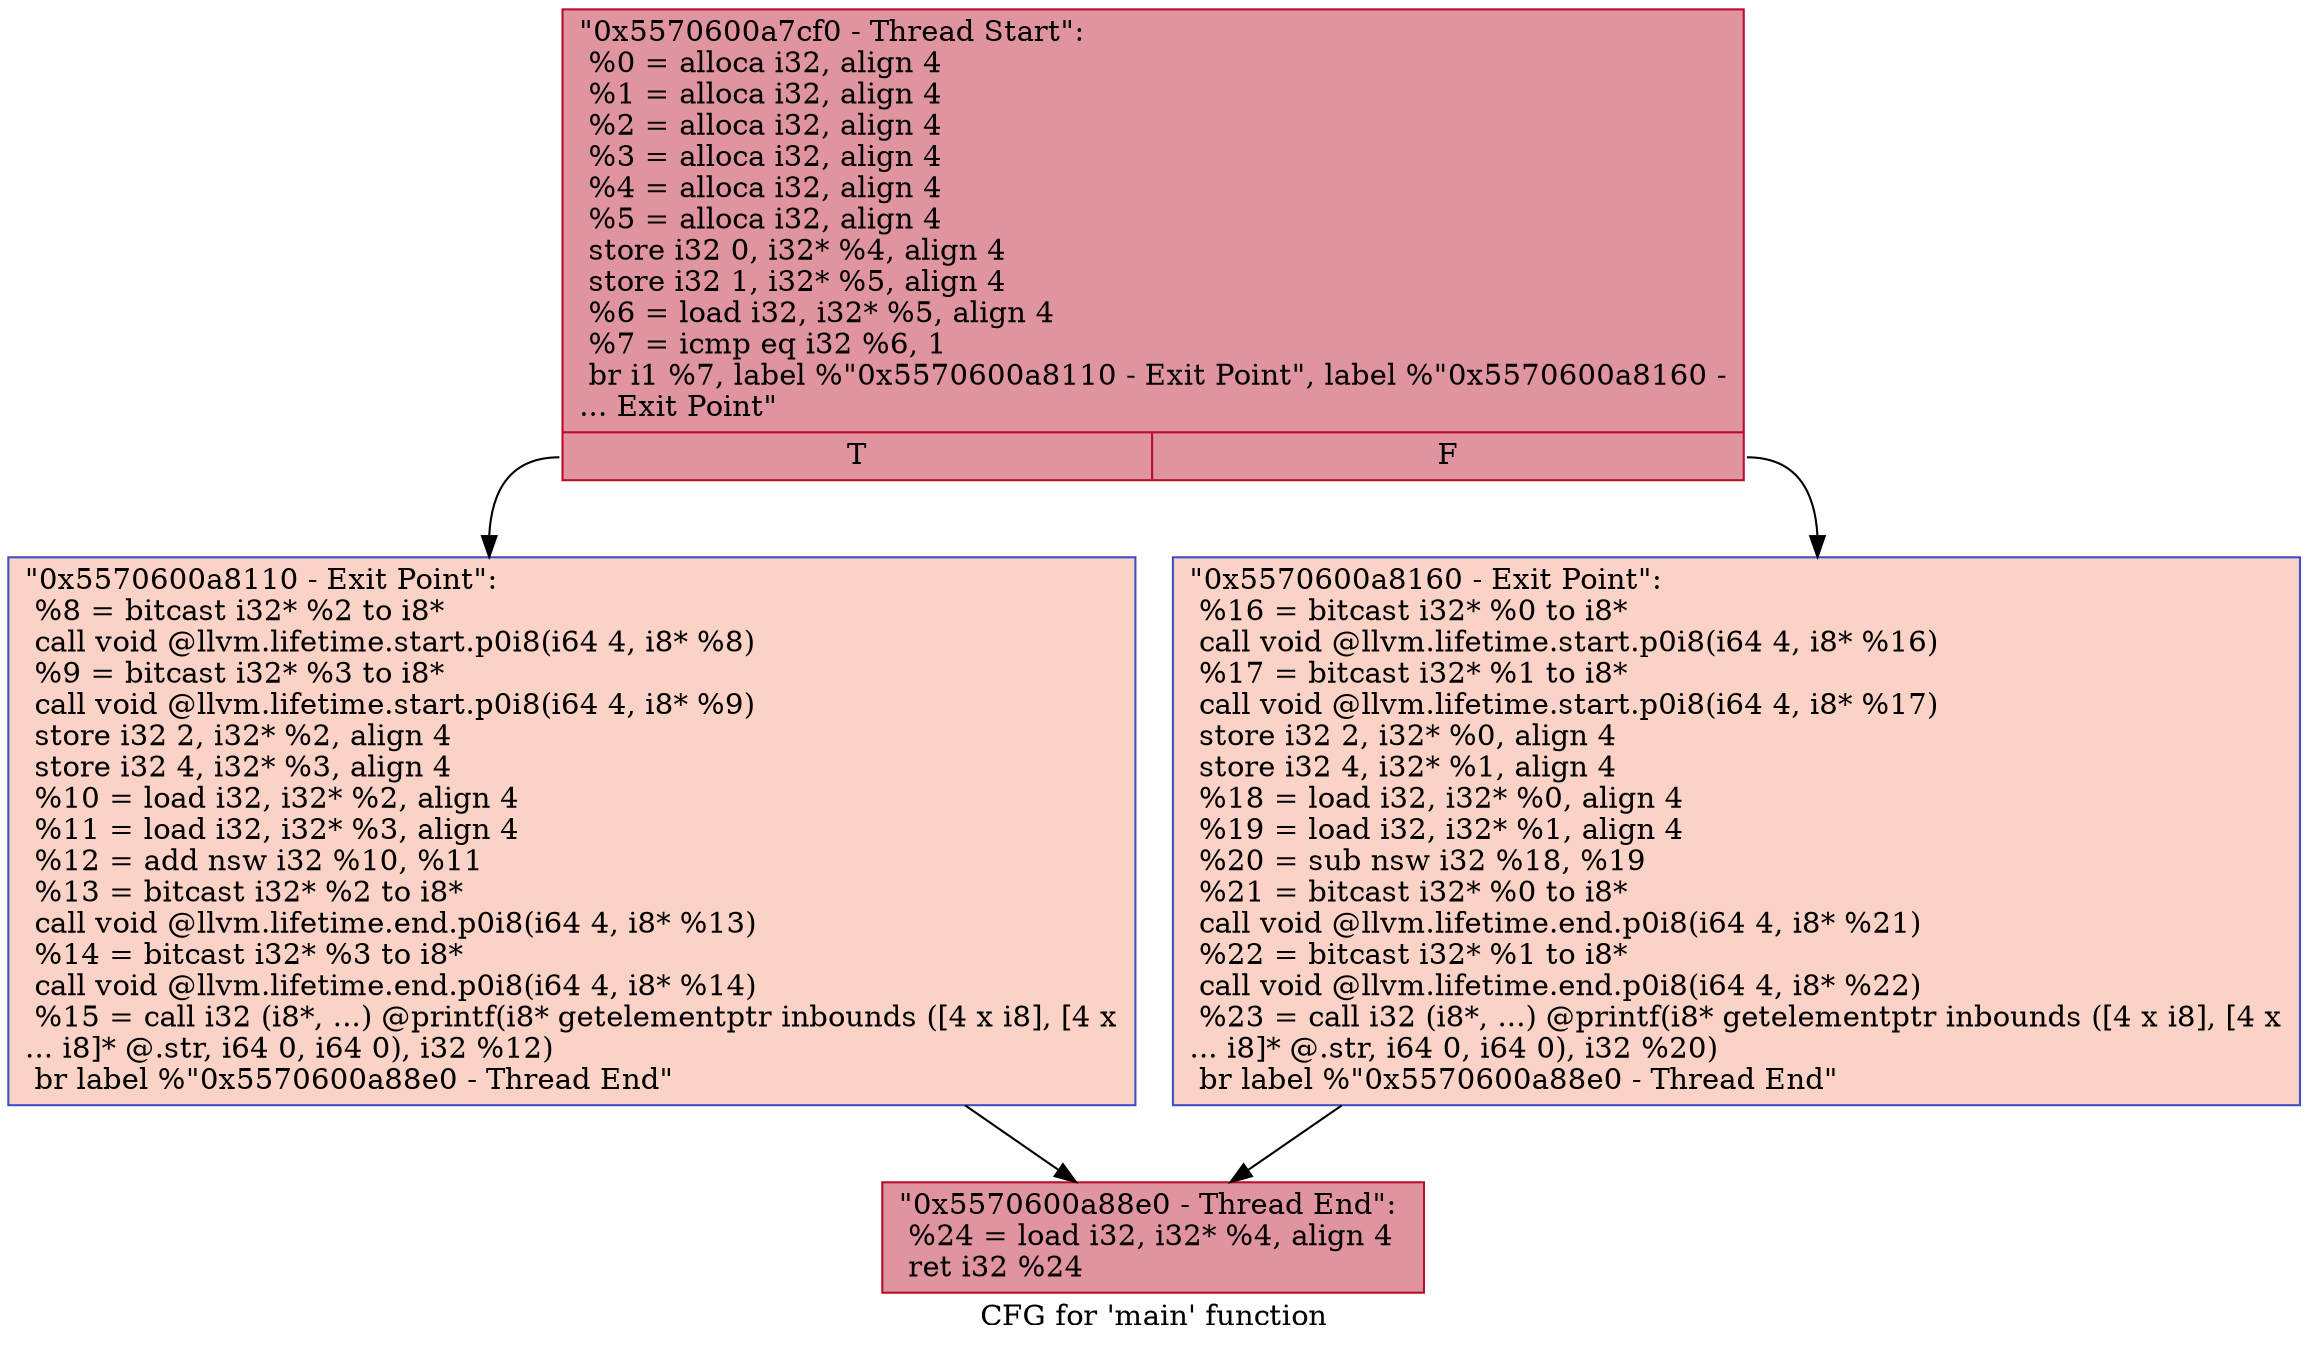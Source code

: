 digraph "CFG for 'main' function" {
	label="CFG for 'main' function";

	Node0x5570600a7cf0 [shape=record,color="#b70d28ff", style=filled, fillcolor="#b70d2870",label="{\"0x5570600a7cf0 - Thread Start\":\l  %0 = alloca i32, align 4\l  %1 = alloca i32, align 4\l  %2 = alloca i32, align 4\l  %3 = alloca i32, align 4\l  %4 = alloca i32, align 4\l  %5 = alloca i32, align 4\l  store i32 0, i32* %4, align 4\l  store i32 1, i32* %5, align 4\l  %6 = load i32, i32* %5, align 4\l  %7 = icmp eq i32 %6, 1\l  br i1 %7, label %\"0x5570600a8110 - Exit Point\", label %\"0x5570600a8160 -\l... Exit Point\"\l|{<s0>T|<s1>F}}"];
	Node0x5570600a7cf0:s0 -> Node0x5570600a8110;
	Node0x5570600a7cf0:s1 -> Node0x5570600a8160;
	Node0x5570600a8110 [shape=record,color="#3d50c3ff", style=filled, fillcolor="#f59c7d70",label="{\"0x5570600a8110 - Exit Point\":                    \l  %8 = bitcast i32* %2 to i8*\l  call void @llvm.lifetime.start.p0i8(i64 4, i8* %8)\l  %9 = bitcast i32* %3 to i8*\l  call void @llvm.lifetime.start.p0i8(i64 4, i8* %9)\l  store i32 2, i32* %2, align 4\l  store i32 4, i32* %3, align 4\l  %10 = load i32, i32* %2, align 4\l  %11 = load i32, i32* %3, align 4\l  %12 = add nsw i32 %10, %11\l  %13 = bitcast i32* %2 to i8*\l  call void @llvm.lifetime.end.p0i8(i64 4, i8* %13)\l  %14 = bitcast i32* %3 to i8*\l  call void @llvm.lifetime.end.p0i8(i64 4, i8* %14)\l  %15 = call i32 (i8*, ...) @printf(i8* getelementptr inbounds ([4 x i8], [4 x\l... i8]* @.str, i64 0, i64 0), i32 %12)\l  br label %\"0x5570600a88e0 - Thread End\"\l}"];
	Node0x5570600a8110 -> Node0x5570600a88e0;
	Node0x5570600a8160 [shape=record,color="#3d50c3ff", style=filled, fillcolor="#f59c7d70",label="{\"0x5570600a8160 - Exit Point\":                    \l  %16 = bitcast i32* %0 to i8*\l  call void @llvm.lifetime.start.p0i8(i64 4, i8* %16)\l  %17 = bitcast i32* %1 to i8*\l  call void @llvm.lifetime.start.p0i8(i64 4, i8* %17)\l  store i32 2, i32* %0, align 4\l  store i32 4, i32* %1, align 4\l  %18 = load i32, i32* %0, align 4\l  %19 = load i32, i32* %1, align 4\l  %20 = sub nsw i32 %18, %19\l  %21 = bitcast i32* %0 to i8*\l  call void @llvm.lifetime.end.p0i8(i64 4, i8* %21)\l  %22 = bitcast i32* %1 to i8*\l  call void @llvm.lifetime.end.p0i8(i64 4, i8* %22)\l  %23 = call i32 (i8*, ...) @printf(i8* getelementptr inbounds ([4 x i8], [4 x\l... i8]* @.str, i64 0, i64 0), i32 %20)\l  br label %\"0x5570600a88e0 - Thread End\"\l}"];
	Node0x5570600a8160 -> Node0x5570600a88e0;
	Node0x5570600a88e0 [shape=record,color="#b70d28ff", style=filled, fillcolor="#b70d2870",label="{\"0x5570600a88e0 - Thread End\":                    \l  %24 = load i32, i32* %4, align 4\l  ret i32 %24\l}"];
}
